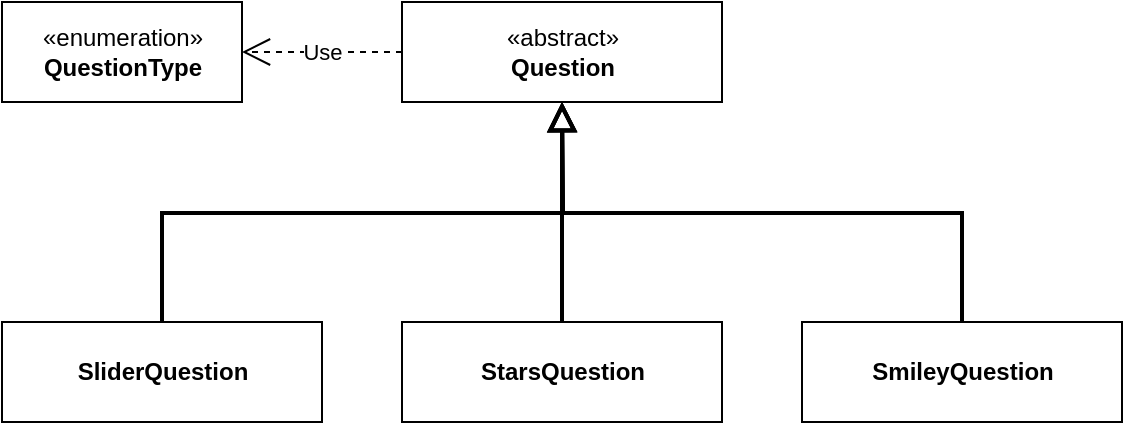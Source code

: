 <mxfile version="13.10.2" type="device"><diagram id="ahp5gFYgWlOZxXaEdxOG" name="Page-1"><mxGraphModel dx="1636" dy="889" grid="1" gridSize="10" guides="1" tooltips="1" connect="1" arrows="1" fold="1" page="1" pageScale="1" pageWidth="850" pageHeight="1100" math="0" shadow="0"><root><mxCell id="0"/><mxCell id="1" parent="0"/><mxCell id="-oPXKWcmska_FQkwmV7m-1" value="«abstract»&lt;br&gt;&lt;b&gt;Question&lt;/b&gt;" style="html=1;" parent="1" vertex="1"><mxGeometry x="360" y="80" width="160" height="50" as="geometry"/></mxCell><mxCell id="-oPXKWcmska_FQkwmV7m-2" value="«enumeration»&lt;br&gt;&lt;b&gt;QuestionType&lt;/b&gt;" style="html=1;" parent="1" vertex="1"><mxGeometry x="160" y="80" width="120" height="50" as="geometry"/></mxCell><mxCell id="-oPXKWcmska_FQkwmV7m-8" style="edgeStyle=orthogonalEdgeStyle;rounded=0;orthogonalLoop=1;jettySize=auto;html=1;exitX=0.5;exitY=0;exitDx=0;exitDy=0;endArrow=block;endFill=0;endSize=10;strokeWidth=2;" parent="1" source="-oPXKWcmska_FQkwmV7m-3" edge="1"><mxGeometry relative="1" as="geometry"><mxPoint x="440" y="130" as="targetPoint"/></mxGeometry></mxCell><mxCell id="-oPXKWcmska_FQkwmV7m-3" value="&lt;b&gt;SliderQuestion&lt;/b&gt;" style="html=1;" parent="1" vertex="1"><mxGeometry x="160" y="240" width="160" height="50" as="geometry"/></mxCell><mxCell id="-oPXKWcmska_FQkwmV7m-6" style="edgeStyle=orthogonalEdgeStyle;rounded=0;orthogonalLoop=1;jettySize=auto;html=1;exitX=0.5;exitY=0;exitDx=0;exitDy=0;entryX=0.5;entryY=1;entryDx=0;entryDy=0;strokeWidth=2;endArrow=block;endFill=0;endSize=10;" parent="1" source="-oPXKWcmska_FQkwmV7m-4" target="-oPXKWcmska_FQkwmV7m-1" edge="1"><mxGeometry relative="1" as="geometry"/></mxCell><mxCell id="-oPXKWcmska_FQkwmV7m-4" value="&lt;b&gt;StarsQuestion&lt;/b&gt;" style="html=1;" parent="1" vertex="1"><mxGeometry x="360" y="240" width="160" height="50" as="geometry"/></mxCell><mxCell id="-oPXKWcmska_FQkwmV7m-7" style="edgeStyle=orthogonalEdgeStyle;rounded=0;orthogonalLoop=1;jettySize=auto;html=1;exitX=0.5;exitY=0;exitDx=0;exitDy=0;endArrow=block;endFill=0;endSize=10;strokeWidth=2;" parent="1" source="-oPXKWcmska_FQkwmV7m-5" edge="1"><mxGeometry relative="1" as="geometry"><mxPoint x="440" y="130" as="targetPoint"/></mxGeometry></mxCell><mxCell id="-oPXKWcmska_FQkwmV7m-5" value="&lt;b&gt;SmileyQuestion&lt;/b&gt;" style="html=1;" parent="1" vertex="1"><mxGeometry x="560" y="240" width="160" height="50" as="geometry"/></mxCell><mxCell id="toz15YKeRnuMYdQj3i2z-2" value="Use" style="endArrow=open;endSize=12;dashed=1;html=1;entryX=1;entryY=0.5;entryDx=0;entryDy=0;exitX=0;exitY=0.5;exitDx=0;exitDy=0;" edge="1" parent="1" source="-oPXKWcmska_FQkwmV7m-1" target="-oPXKWcmska_FQkwmV7m-2"><mxGeometry width="160" relative="1" as="geometry"><mxPoint x="340" y="850" as="sourcePoint"/><mxPoint x="500" y="850" as="targetPoint"/></mxGeometry></mxCell></root></mxGraphModel></diagram></mxfile>